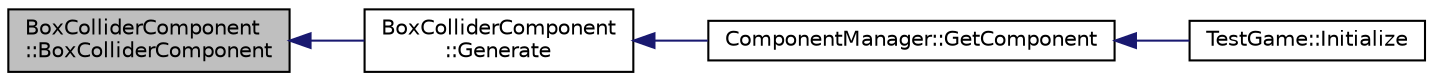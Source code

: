 digraph "BoxColliderComponent::BoxColliderComponent"
{
  edge [fontname="Helvetica",fontsize="10",labelfontname="Helvetica",labelfontsize="10"];
  node [fontname="Helvetica",fontsize="10",shape=record];
  rankdir="LR";
  Node1 [label="BoxColliderComponent\l::BoxColliderComponent",height=0.2,width=0.4,color="black", fillcolor="grey75", style="filled", fontcolor="black"];
  Node1 -> Node2 [dir="back",color="midnightblue",fontsize="10",style="solid",fontname="Helvetica"];
  Node2 [label="BoxColliderComponent\l::Generate",height=0.2,width=0.4,color="black", fillcolor="white", style="filled",URL="$class_box_collider_component.html#a4863b183c726d6307435831a19bf7036"];
  Node2 -> Node3 [dir="back",color="midnightblue",fontsize="10",style="solid",fontname="Helvetica"];
  Node3 [label="ComponentManager::GetComponent",height=0.2,width=0.4,color="black", fillcolor="white", style="filled",URL="$class_component_manager.html#a05b315bf921099149344d8bc296f6f33"];
  Node3 -> Node4 [dir="back",color="midnightblue",fontsize="10",style="solid",fontname="Helvetica"];
  Node4 [label="TestGame::Initialize",height=0.2,width=0.4,color="black", fillcolor="white", style="filled",URL="$class_test_game.html#a19acea3851ab7bfe1980350ca8aeeb43"];
}
